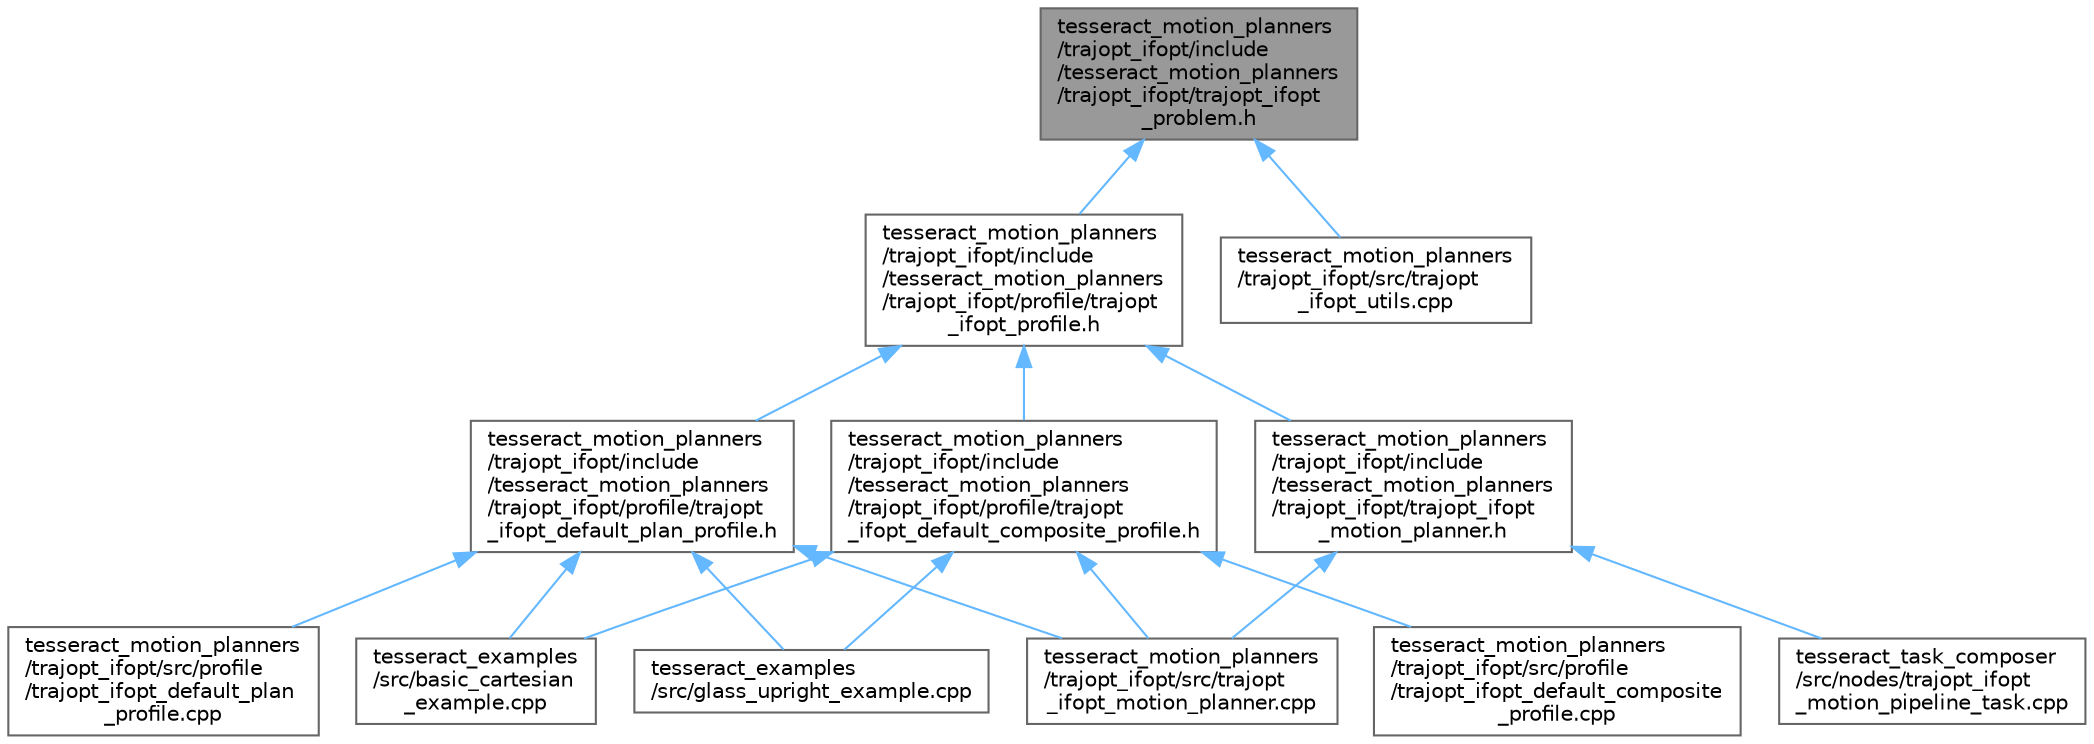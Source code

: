 digraph "tesseract_motion_planners/trajopt_ifopt/include/tesseract_motion_planners/trajopt_ifopt/trajopt_ifopt_problem.h"
{
 // LATEX_PDF_SIZE
  bgcolor="transparent";
  edge [fontname=Helvetica,fontsize=10,labelfontname=Helvetica,labelfontsize=10];
  node [fontname=Helvetica,fontsize=10,shape=box,height=0.2,width=0.4];
  Node1 [label="tesseract_motion_planners\l/trajopt_ifopt/include\l/tesseract_motion_planners\l/trajopt_ifopt/trajopt_ifopt\l_problem.h",height=0.2,width=0.4,color="gray40", fillcolor="grey60", style="filled", fontcolor="black",tooltip=" "];
  Node1 -> Node2 [dir="back",color="steelblue1",style="solid"];
  Node2 [label="tesseract_motion_planners\l/trajopt_ifopt/include\l/tesseract_motion_planners\l/trajopt_ifopt/profile/trajopt\l_ifopt_profile.h",height=0.2,width=0.4,color="grey40", fillcolor="white", style="filled",URL="$d3/da7/trajopt__ifopt__profile_8h.html",tooltip=" "];
  Node2 -> Node3 [dir="back",color="steelblue1",style="solid"];
  Node3 [label="tesseract_motion_planners\l/trajopt_ifopt/include\l/tesseract_motion_planners\l/trajopt_ifopt/profile/trajopt\l_ifopt_default_composite_profile.h",height=0.2,width=0.4,color="grey40", fillcolor="white", style="filled",URL="$dd/da4/trajopt__ifopt__default__composite__profile_8h.html",tooltip=" "];
  Node3 -> Node4 [dir="back",color="steelblue1",style="solid"];
  Node4 [label="tesseract_examples\l/src/basic_cartesian\l_example.cpp",height=0.2,width=0.4,color="grey40", fillcolor="white", style="filled",URL="$da/d69/basic__cartesian__example_8cpp.html",tooltip=" "];
  Node3 -> Node5 [dir="back",color="steelblue1",style="solid"];
  Node5 [label="tesseract_examples\l/src/glass_upright_example.cpp",height=0.2,width=0.4,color="grey40", fillcolor="white", style="filled",URL="$dc/da1/glass__upright__example_8cpp.html",tooltip="Glass upright example implementation."];
  Node3 -> Node6 [dir="back",color="steelblue1",style="solid"];
  Node6 [label="tesseract_motion_planners\l/trajopt_ifopt/src/profile\l/trajopt_ifopt_default_composite\l_profile.cpp",height=0.2,width=0.4,color="grey40", fillcolor="white", style="filled",URL="$d9/d01/trajopt__ifopt__default__composite__profile_8cpp.html",tooltip=" "];
  Node3 -> Node7 [dir="back",color="steelblue1",style="solid"];
  Node7 [label="tesseract_motion_planners\l/trajopt_ifopt/src/trajopt\l_ifopt_motion_planner.cpp",height=0.2,width=0.4,color="grey40", fillcolor="white", style="filled",URL="$d8/d69/trajopt__ifopt__motion__planner_8cpp.html",tooltip=" "];
  Node2 -> Node8 [dir="back",color="steelblue1",style="solid"];
  Node8 [label="tesseract_motion_planners\l/trajopt_ifopt/include\l/tesseract_motion_planners\l/trajopt_ifopt/profile/trajopt\l_ifopt_default_plan_profile.h",height=0.2,width=0.4,color="grey40", fillcolor="white", style="filled",URL="$dd/d35/trajopt__ifopt__default__plan__profile_8h.html",tooltip=" "];
  Node8 -> Node4 [dir="back",color="steelblue1",style="solid"];
  Node8 -> Node5 [dir="back",color="steelblue1",style="solid"];
  Node8 -> Node9 [dir="back",color="steelblue1",style="solid"];
  Node9 [label="tesseract_motion_planners\l/trajopt_ifopt/src/profile\l/trajopt_ifopt_default_plan\l_profile.cpp",height=0.2,width=0.4,color="grey40", fillcolor="white", style="filled",URL="$d9/d01/trajopt__ifopt__default__plan__profile_8cpp.html",tooltip=" "];
  Node8 -> Node7 [dir="back",color="steelblue1",style="solid"];
  Node2 -> Node10 [dir="back",color="steelblue1",style="solid"];
  Node10 [label="tesseract_motion_planners\l/trajopt_ifopt/include\l/tesseract_motion_planners\l/trajopt_ifopt/trajopt_ifopt\l_motion_planner.h",height=0.2,width=0.4,color="grey40", fillcolor="white", style="filled",URL="$d6/d25/trajopt__ifopt__motion__planner_8h.html",tooltip=" "];
  Node10 -> Node7 [dir="back",color="steelblue1",style="solid"];
  Node10 -> Node11 [dir="back",color="steelblue1",style="solid"];
  Node11 [label="tesseract_task_composer\l/src/nodes/trajopt_ifopt\l_motion_pipeline_task.cpp",height=0.2,width=0.4,color="grey40", fillcolor="white", style="filled",URL="$d9/d1e/trajopt__ifopt__motion__pipeline__task_8cpp.html",tooltip=" "];
  Node1 -> Node12 [dir="back",color="steelblue1",style="solid"];
  Node12 [label="tesseract_motion_planners\l/trajopt_ifopt/src/trajopt\l_ifopt_utils.cpp",height=0.2,width=0.4,color="grey40", fillcolor="white", style="filled",URL="$da/dfd/trajopt__ifopt__utils_8cpp.html",tooltip=" "];
}
